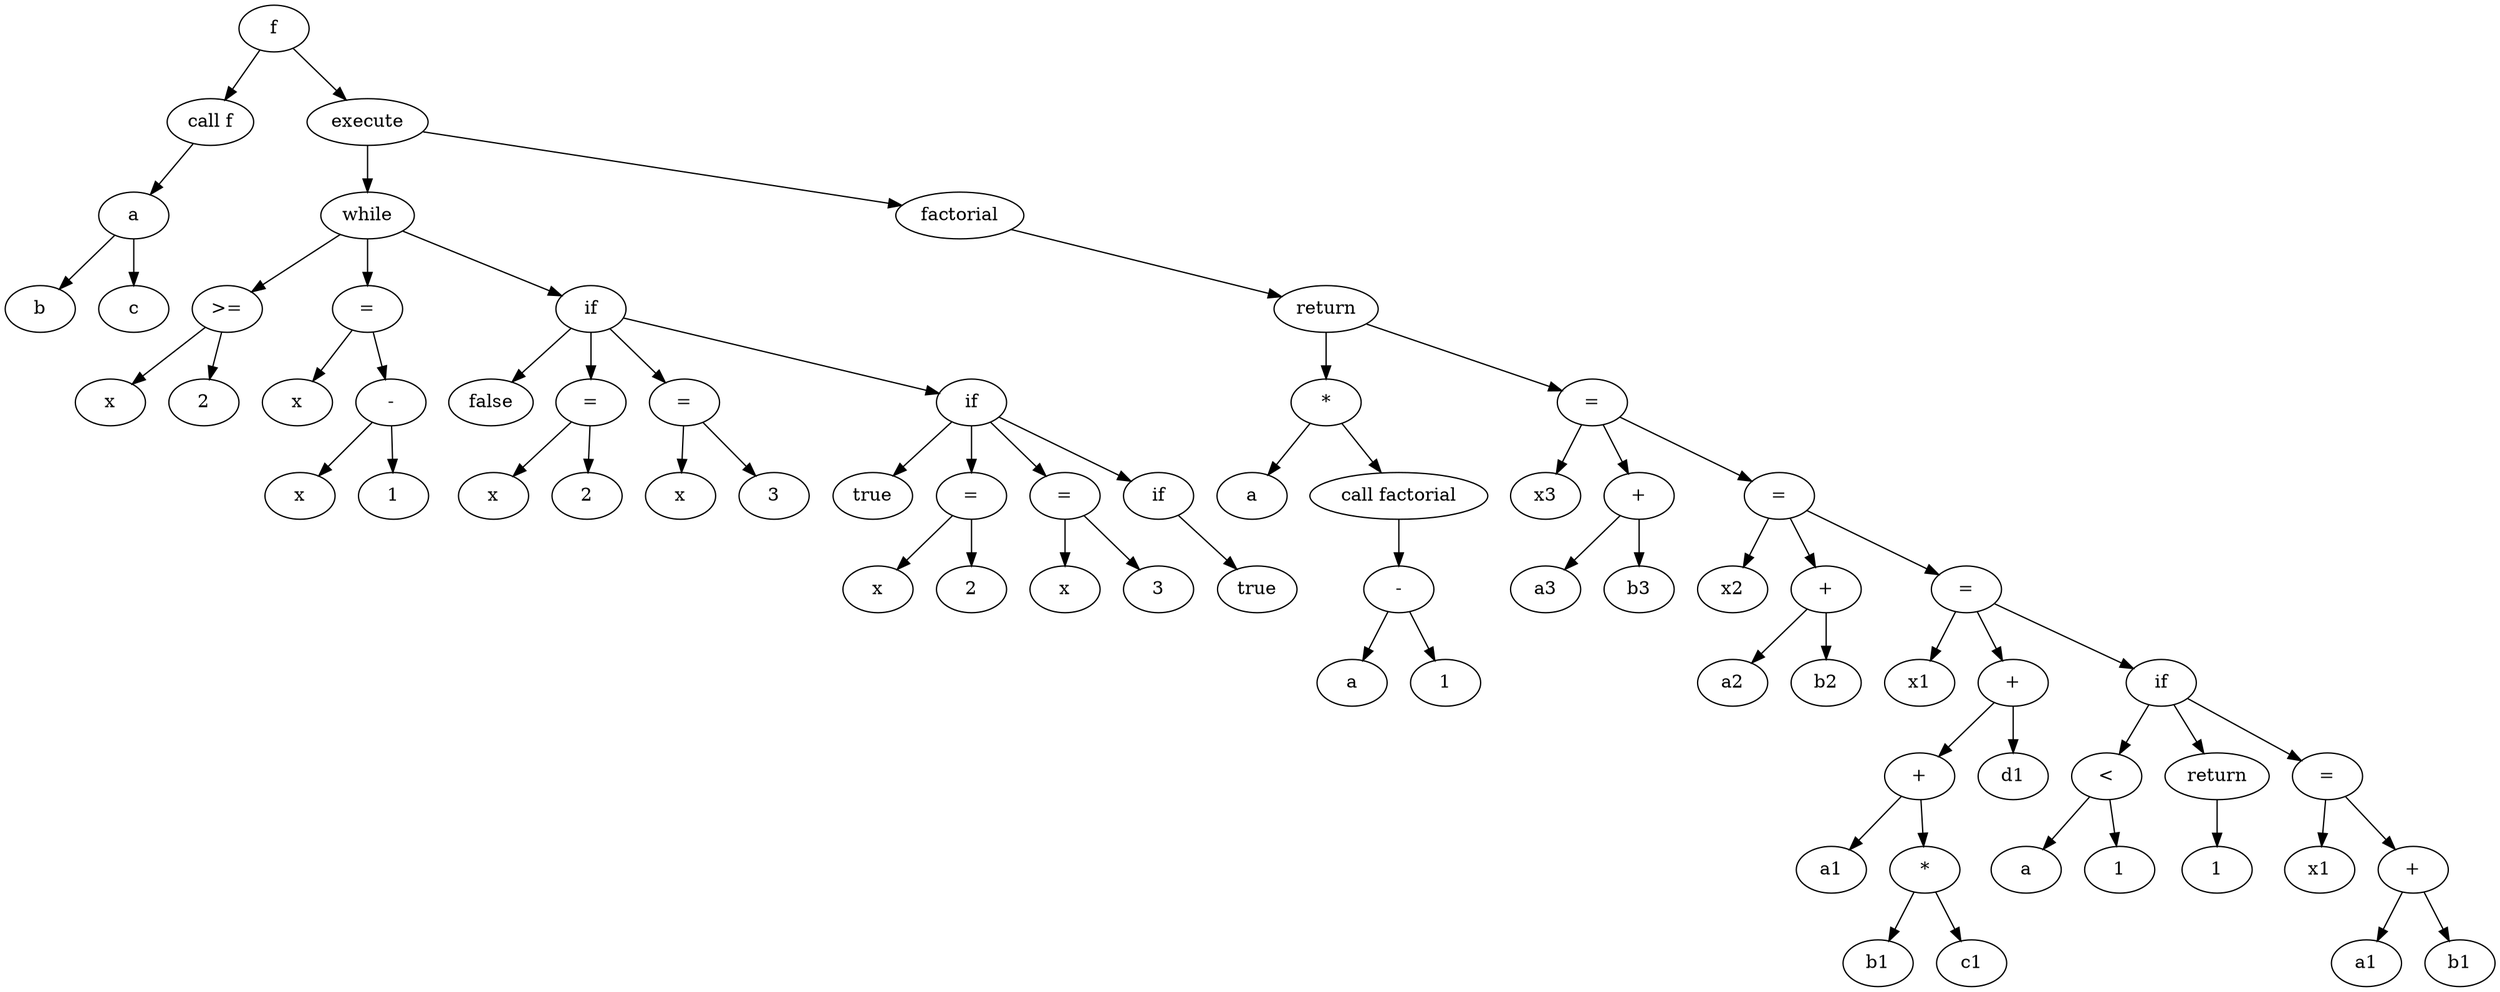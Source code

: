 # Executado assim: ./output2dot.sh 
# https://graphviz.org/doc/info/lang.html
digraph {
  x56381d797140 [label="f"];
  x56381d797140 -> x56381d7971a0
  x56381d797140 -> x56381d7964a0
  x56381d7971a0 [label="call f"];
  x56381d7971a0 -> x56381d797240
  x56381d797240 [label="a"];
  x56381d797240 -> x56381d7972a0
  x56381d797240 -> x56381d797320
  x56381d7972a0 [label="b"];
  x56381d797320 [label="c"];
  x56381d7964a0 [label="execute"];
  x56381d7964a0 -> x56381d796c20
  x56381d7964a0 -> x56381d795420
  x56381d796c20 [label="while"];
  x56381d796c20 -> x56381d796cc0
  x56381d796c20 -> x56381d796f00
  x56381d796c20 -> x56381d7968d0
  x56381d796cc0 [label=">="];
  x56381d796cc0 -> x56381d796ca0
  x56381d796cc0 -> x56381d796d40
  x56381d796ca0 [label="x"];
  x56381d796d40 [label="2"];
  x56381d796f00 [label="="];
  x56381d796f00 -> x56381d796dc0
  x56381d796f00 -> x56381d796e40
  x56381d796dc0 [label="x"];
  x56381d796e40 [label="-"];
  x56381d796e40 -> x56381d796e20
  x56381d796e40 -> x56381d796ec0
  x56381d796e20 [label="x"];
  x56381d796ec0 [label="1"];
  x56381d7968d0 [label="if"];
  x56381d7968d0 -> x56381d796950
  x56381d7968d0 -> x56381d796a30
  x56381d7968d0 -> x56381d796b90
  x56381d7968d0 -> x56381d796580
  x56381d796950 [label="false"];
  x56381d796a30 [label="="];
  x56381d796a30 -> x56381d7969b0
  x56381d796a30 -> x56381d796a10
  x56381d7969b0 [label="x"];
  x56381d796a10 [label="2"];
  x56381d796b90 [label="="];
  x56381d796b90 -> x56381d796b10
  x56381d796b90 -> x56381d796b70
  x56381d796b10 [label="x"];
  x56381d796b70 [label="3"];
  x56381d796580 [label="if"];
  x56381d796580 -> x56381d796600
  x56381d796580 -> x56381d7966e0
  x56381d796580 -> x56381d796840
  x56381d796580 -> x56381d7964c0
  x56381d796600 [label="true"];
  x56381d7966e0 [label="="];
  x56381d7966e0 -> x56381d796660
  x56381d7966e0 -> x56381d7966c0
  x56381d796660 [label="x"];
  x56381d7966c0 [label="2"];
  x56381d796840 [label="="];
  x56381d796840 -> x56381d7967c0
  x56381d796840 -> x56381d796820
  x56381d7967c0 [label="x"];
  x56381d796820 [label="3"];
  x56381d7964c0 [label="if"];
  x56381d7964c0 -> x56381d796540
  x56381d796540 [label="true"];
  x56381d795420 [label="factorial"];
  x56381d795420 -> x56381d796100
  x56381d796100 [label="return"];
  x56381d796100 -> x56381d7961a0
  x56381d796100 -> x56381d7960a0
  x56381d7961a0 [label="*"];
  x56381d7961a0 -> x56381d796180
  x56381d7961a0 -> x56381d796220
  x56381d796180 [label="a"];
  x56381d796220 [label="call factorial"];
  x56381d796220 -> x56381d7962e0
  x56381d7962e0 [label="-"];
  x56381d7962e0 -> x56381d7962c0
  x56381d7962e0 -> x56381d796360
  x56381d7962c0 [label="a"];
  x56381d796360 [label="1"];
  x56381d7960a0 [label="="];
  x56381d7960a0 -> x56381d795f60
  x56381d7960a0 -> x56381d795fe0
  x56381d7960a0 -> x56381d795ec0
  x56381d795f60 [label="x3"];
  x56381d795fe0 [label="+"];
  x56381d795fe0 -> x56381d795fc0
  x56381d795fe0 -> x56381d796060
  x56381d795fc0 [label="a3"];
  x56381d796060 [label="b3"];
  x56381d795ec0 [label="="];
  x56381d795ec0 -> x56381d795d80
  x56381d795ec0 -> x56381d795e00
  x56381d795ec0 -> x56381d795ce0
  x56381d795d80 [label="x2"];
  x56381d795e00 [label="+"];
  x56381d795e00 -> x56381d795de0
  x56381d795e00 -> x56381d795e80
  x56381d795de0 [label="a2"];
  x56381d795e80 [label="b2"];
  x56381d795ce0 [label="="];
  x56381d795ce0 -> x56381d795a20
  x56381d795ce0 -> x56381d795c20
  x56381d795ce0 -> x56381d7957a0
  x56381d795a20 [label="x1"];
  x56381d795c20 [label="+"];
  x56381d795c20 -> x56381d795aa0
  x56381d795c20 -> x56381d795ca0
  x56381d795aa0 [label="+"];
  x56381d795aa0 -> x56381d795a80
  x56381d795aa0 -> x56381d795b40
  x56381d795a80 [label="a1"];
  x56381d795b40 [label="*"];
  x56381d795b40 -> x56381d795b20
  x56381d795b40 -> x56381d795bc0
  x56381d795b20 [label="b1"];
  x56381d795bc0 [label="c1"];
  x56381d795ca0 [label="d1"];
  x56381d7957a0 [label="if"];
  x56381d7957a0 -> x56381d795840
  x56381d7957a0 -> x56381d795900
  x56381d7957a0 -> x56381d795740
  x56381d795840 [label="<"];
  x56381d795840 -> x56381d795820
  x56381d795840 -> x56381d7958c0
  x56381d795820 [label="a"];
  x56381d7958c0 [label="1"];
  x56381d795900 [label="return"];
  x56381d795900 -> x56381d795980
  x56381d795980 [label="1"];
  x56381d795740 [label="="];
  x56381d795740 -> x56381d795600
  x56381d795740 -> x56381d795680
  x56381d795600 [label="x1"];
  x56381d795680 [label="+"];
  x56381d795680 -> x56381d795660
  x56381d795680 -> x56381d795700
  x56381d795660 [label="a1"];
  x56381d795700 [label="b1"];
}
